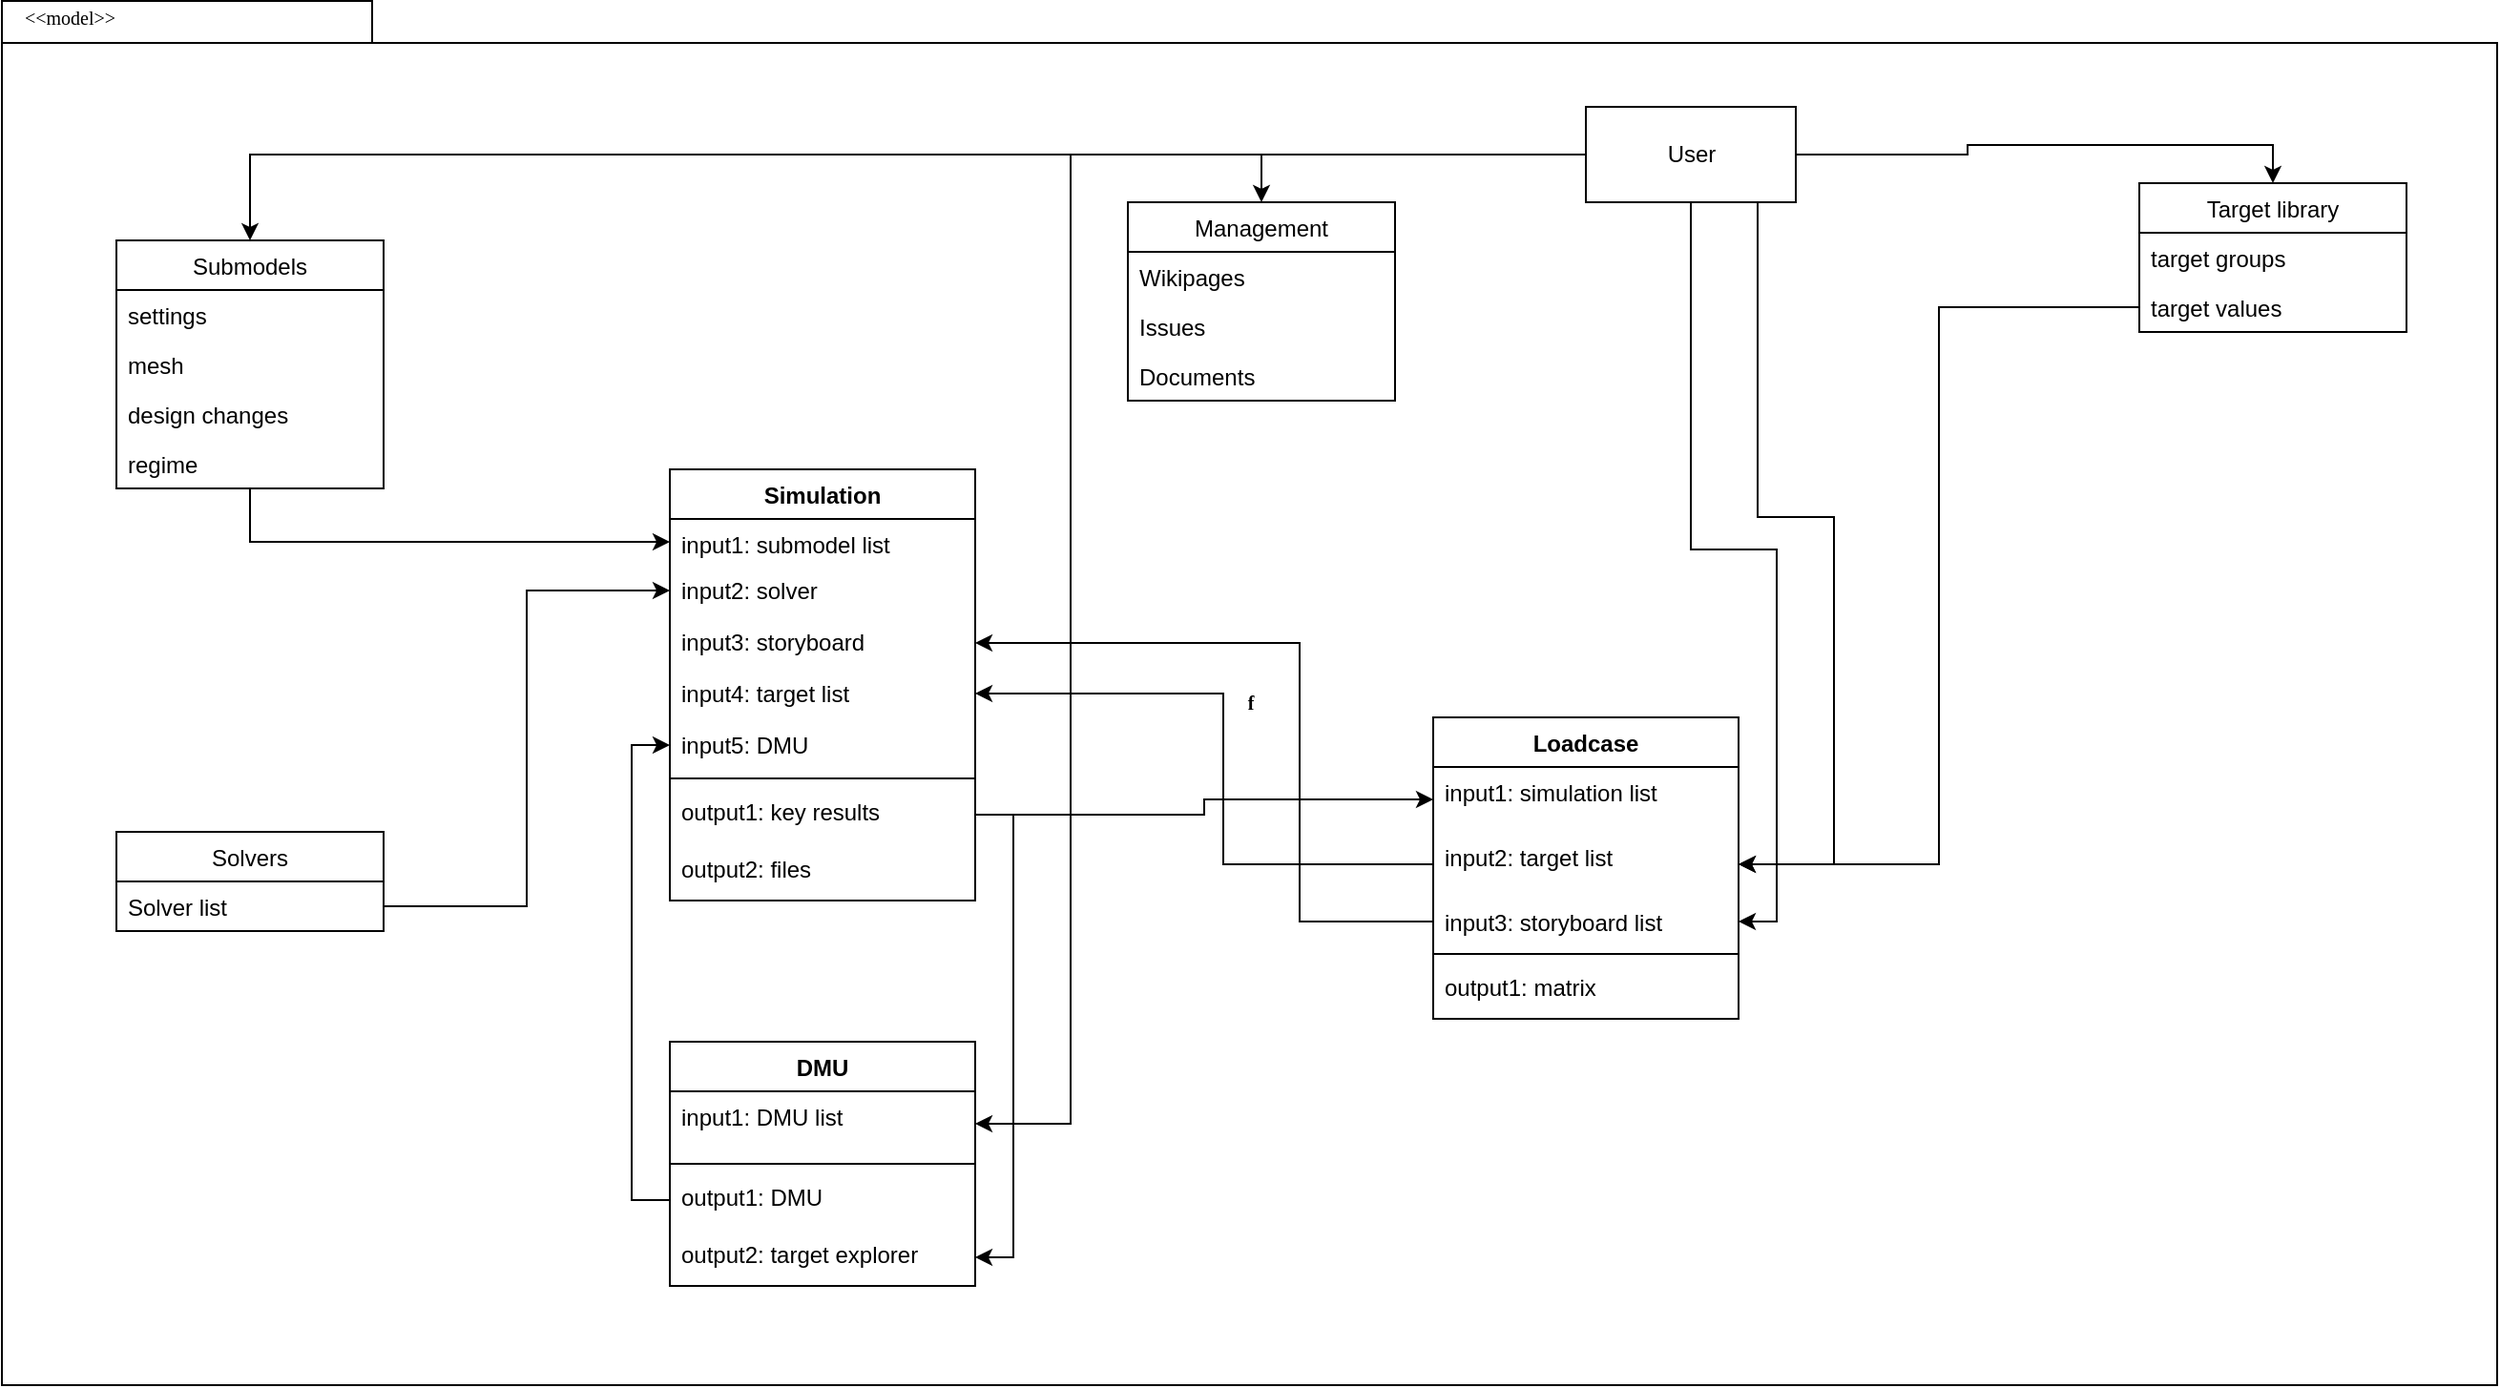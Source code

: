 <mxfile version="14.9.8" type="github">
  <diagram name="Page-1" id="b5b7bab2-c9e2-2cf4-8b2a-24fd1a2a6d21">
    <mxGraphModel dx="1422" dy="705" grid="1" gridSize="10" guides="1" tooltips="1" connect="1" arrows="1" fold="1" page="1" pageScale="1" pageWidth="827" pageHeight="1169" background="none" math="0" shadow="0">
      <root>
        <mxCell id="0" />
        <mxCell id="1" parent="0" />
        <mxCell id="6e0c8c40b5770093-72" value="f" style="shape=folder;fontStyle=1;spacingTop=10;tabWidth=194;tabHeight=22;tabPosition=left;html=1;rounded=0;shadow=0;comic=0;labelBackgroundColor=none;strokeWidth=1;fillColor=none;fontFamily=Verdana;fontSize=10;align=center;" parent="1" vertex="1">
          <mxGeometry x="20" y="114.5" width="1307.5" height="725.5" as="geometry" />
        </mxCell>
        <mxCell id="6e0c8c40b5770093-73" value="&amp;lt;&amp;lt;model&amp;gt;&amp;gt;" style="text;html=1;align=left;verticalAlign=top;spacingTop=-4;fontSize=10;fontFamily=Verdana" parent="1" vertex="1">
          <mxGeometry x="30" y="114.5" width="130" height="20" as="geometry" />
        </mxCell>
        <mxCell id="W9yFOG3q7UIDgqOnqvDU-2" value="Simulation" style="swimlane;fontStyle=1;align=center;verticalAlign=top;childLayout=stackLayout;horizontal=1;startSize=26;horizontalStack=0;resizeParent=1;resizeParentMax=0;resizeLast=0;collapsible=1;marginBottom=0;" vertex="1" parent="1">
          <mxGeometry x="370" y="360" width="160" height="226" as="geometry">
            <mxRectangle x="940" y="337" width="90" height="26" as="alternateBounds" />
          </mxGeometry>
        </mxCell>
        <mxCell id="W9yFOG3q7UIDgqOnqvDU-3" value="input1: submodel list" style="text;strokeColor=none;fillColor=none;align=left;verticalAlign=top;spacingLeft=4;spacingRight=4;overflow=hidden;rotatable=0;points=[[0,0.5],[1,0.5]];portConstraint=eastwest;" vertex="1" parent="W9yFOG3q7UIDgqOnqvDU-2">
          <mxGeometry y="26" width="160" height="24" as="geometry" />
        </mxCell>
        <mxCell id="W9yFOG3q7UIDgqOnqvDU-20" value="input2: solver" style="text;strokeColor=none;fillColor=none;align=left;verticalAlign=top;spacingLeft=4;spacingRight=4;overflow=hidden;rotatable=0;points=[[0,0.5],[1,0.5]];portConstraint=eastwest;" vertex="1" parent="W9yFOG3q7UIDgqOnqvDU-2">
          <mxGeometry y="50" width="160" height="27" as="geometry" />
        </mxCell>
        <mxCell id="W9yFOG3q7UIDgqOnqvDU-58" value="input3: storyboard" style="text;strokeColor=none;fillColor=none;align=left;verticalAlign=top;spacingLeft=4;spacingRight=4;overflow=hidden;rotatable=0;points=[[0,0.5],[1,0.5]];portConstraint=eastwest;" vertex="1" parent="W9yFOG3q7UIDgqOnqvDU-2">
          <mxGeometry y="77" width="160" height="27" as="geometry" />
        </mxCell>
        <mxCell id="W9yFOG3q7UIDgqOnqvDU-61" value="input4: target list" style="text;strokeColor=none;fillColor=none;align=left;verticalAlign=top;spacingLeft=4;spacingRight=4;overflow=hidden;rotatable=0;points=[[0,0.5],[1,0.5]];portConstraint=eastwest;" vertex="1" parent="W9yFOG3q7UIDgqOnqvDU-2">
          <mxGeometry y="104" width="160" height="27" as="geometry" />
        </mxCell>
        <mxCell id="W9yFOG3q7UIDgqOnqvDU-80" value="input5: DMU" style="text;strokeColor=none;fillColor=none;align=left;verticalAlign=top;spacingLeft=4;spacingRight=4;overflow=hidden;rotatable=0;points=[[0,0.5],[1,0.5]];portConstraint=eastwest;" vertex="1" parent="W9yFOG3q7UIDgqOnqvDU-2">
          <mxGeometry y="131" width="160" height="27" as="geometry" />
        </mxCell>
        <mxCell id="W9yFOG3q7UIDgqOnqvDU-4" value="" style="line;strokeWidth=1;fillColor=none;align=left;verticalAlign=middle;spacingTop=-1;spacingLeft=3;spacingRight=3;rotatable=0;labelPosition=right;points=[];portConstraint=eastwest;" vertex="1" parent="W9yFOG3q7UIDgqOnqvDU-2">
          <mxGeometry y="158" width="160" height="8" as="geometry" />
        </mxCell>
        <mxCell id="W9yFOG3q7UIDgqOnqvDU-5" value="output1: key results&#xa;" style="text;strokeColor=none;fillColor=none;align=left;verticalAlign=top;spacingLeft=4;spacingRight=4;overflow=hidden;rotatable=0;points=[[0,0.5],[1,0.5]];portConstraint=eastwest;" vertex="1" parent="W9yFOG3q7UIDgqOnqvDU-2">
          <mxGeometry y="166" width="160" height="30" as="geometry" />
        </mxCell>
        <mxCell id="W9yFOG3q7UIDgqOnqvDU-14" value="output2: files" style="text;strokeColor=none;fillColor=none;align=left;verticalAlign=top;spacingLeft=4;spacingRight=4;overflow=hidden;rotatable=0;points=[[0,0.5],[1,0.5]];portConstraint=eastwest;" vertex="1" parent="W9yFOG3q7UIDgqOnqvDU-2">
          <mxGeometry y="196" width="160" height="30" as="geometry" />
        </mxCell>
        <mxCell id="W9yFOG3q7UIDgqOnqvDU-11" style="edgeStyle=orthogonalEdgeStyle;rounded=0;orthogonalLoop=1;jettySize=auto;html=1;" edge="1" parent="1" source="W9yFOG3q7UIDgqOnqvDU-7" target="W9yFOG3q7UIDgqOnqvDU-3">
          <mxGeometry relative="1" as="geometry" />
        </mxCell>
        <mxCell id="W9yFOG3q7UIDgqOnqvDU-7" value="Submodels" style="swimlane;fontStyle=0;childLayout=stackLayout;horizontal=1;startSize=26;fillColor=none;horizontalStack=0;resizeParent=1;resizeParentMax=0;resizeLast=0;collapsible=1;marginBottom=0;" vertex="1" parent="1">
          <mxGeometry x="80" y="240" width="140" height="130" as="geometry" />
        </mxCell>
        <mxCell id="W9yFOG3q7UIDgqOnqvDU-8" value="settings" style="text;strokeColor=none;fillColor=none;align=left;verticalAlign=top;spacingLeft=4;spacingRight=4;overflow=hidden;rotatable=0;points=[[0,0.5],[1,0.5]];portConstraint=eastwest;" vertex="1" parent="W9yFOG3q7UIDgqOnqvDU-7">
          <mxGeometry y="26" width="140" height="26" as="geometry" />
        </mxCell>
        <mxCell id="W9yFOG3q7UIDgqOnqvDU-9" value="mesh" style="text;strokeColor=none;fillColor=none;align=left;verticalAlign=top;spacingLeft=4;spacingRight=4;overflow=hidden;rotatable=0;points=[[0,0.5],[1,0.5]];portConstraint=eastwest;" vertex="1" parent="W9yFOG3q7UIDgqOnqvDU-7">
          <mxGeometry y="52" width="140" height="26" as="geometry" />
        </mxCell>
        <mxCell id="W9yFOG3q7UIDgqOnqvDU-10" value="design changes" style="text;strokeColor=none;fillColor=none;align=left;verticalAlign=top;spacingLeft=4;spacingRight=4;overflow=hidden;rotatable=0;points=[[0,0.5],[1,0.5]];portConstraint=eastwest;" vertex="1" parent="W9yFOG3q7UIDgqOnqvDU-7">
          <mxGeometry y="78" width="140" height="26" as="geometry" />
        </mxCell>
        <mxCell id="W9yFOG3q7UIDgqOnqvDU-13" value="regime" style="text;strokeColor=none;fillColor=none;align=left;verticalAlign=top;spacingLeft=4;spacingRight=4;overflow=hidden;rotatable=0;points=[[0,0.5],[1,0.5]];portConstraint=eastwest;" vertex="1" parent="W9yFOG3q7UIDgqOnqvDU-7">
          <mxGeometry y="104" width="140" height="26" as="geometry" />
        </mxCell>
        <mxCell id="W9yFOG3q7UIDgqOnqvDU-32" value="Loadcase" style="swimlane;fontStyle=1;align=center;verticalAlign=top;childLayout=stackLayout;horizontal=1;startSize=26;horizontalStack=0;resizeParent=1;resizeParentMax=0;resizeLast=0;collapsible=1;marginBottom=0;" vertex="1" parent="1">
          <mxGeometry x="770" y="490" width="160" height="158" as="geometry">
            <mxRectangle x="940" y="337" width="90" height="26" as="alternateBounds" />
          </mxGeometry>
        </mxCell>
        <mxCell id="W9yFOG3q7UIDgqOnqvDU-42" value="input1: simulation list" style="text;strokeColor=none;fillColor=none;align=left;verticalAlign=top;spacingLeft=4;spacingRight=4;overflow=hidden;rotatable=0;points=[[0,0.5],[1,0.5]];portConstraint=eastwest;" vertex="1" parent="W9yFOG3q7UIDgqOnqvDU-32">
          <mxGeometry y="26" width="160" height="34" as="geometry" />
        </mxCell>
        <mxCell id="W9yFOG3q7UIDgqOnqvDU-33" value="input2: target list" style="text;strokeColor=none;fillColor=none;align=left;verticalAlign=top;spacingLeft=4;spacingRight=4;overflow=hidden;rotatable=0;points=[[0,0.5],[1,0.5]];portConstraint=eastwest;" vertex="1" parent="W9yFOG3q7UIDgqOnqvDU-32">
          <mxGeometry y="60" width="160" height="34" as="geometry" />
        </mxCell>
        <mxCell id="W9yFOG3q7UIDgqOnqvDU-59" value="input3: storyboard list" style="text;strokeColor=none;fillColor=none;align=left;verticalAlign=top;spacingLeft=4;spacingRight=4;overflow=hidden;rotatable=0;points=[[0,0.5],[1,0.5]];portConstraint=eastwest;" vertex="1" parent="W9yFOG3q7UIDgqOnqvDU-32">
          <mxGeometry y="94" width="160" height="26" as="geometry" />
        </mxCell>
        <mxCell id="W9yFOG3q7UIDgqOnqvDU-35" value="" style="line;strokeWidth=1;fillColor=none;align=left;verticalAlign=middle;spacingTop=-1;spacingLeft=3;spacingRight=3;rotatable=0;labelPosition=right;points=[];portConstraint=eastwest;" vertex="1" parent="W9yFOG3q7UIDgqOnqvDU-32">
          <mxGeometry y="120" width="160" height="8" as="geometry" />
        </mxCell>
        <mxCell id="W9yFOG3q7UIDgqOnqvDU-36" value="output1: matrix" style="text;strokeColor=none;fillColor=none;align=left;verticalAlign=top;spacingLeft=4;spacingRight=4;overflow=hidden;rotatable=0;points=[[0,0.5],[1,0.5]];portConstraint=eastwest;" vertex="1" parent="W9yFOG3q7UIDgqOnqvDU-32">
          <mxGeometry y="128" width="160" height="30" as="geometry" />
        </mxCell>
        <mxCell id="W9yFOG3q7UIDgqOnqvDU-48" value="Target library" style="swimlane;fontStyle=0;childLayout=stackLayout;horizontal=1;startSize=26;fillColor=none;horizontalStack=0;resizeParent=1;resizeParentMax=0;resizeLast=0;collapsible=1;marginBottom=0;" vertex="1" parent="1">
          <mxGeometry x="1140" y="210" width="140" height="78" as="geometry" />
        </mxCell>
        <mxCell id="W9yFOG3q7UIDgqOnqvDU-49" value="target groups" style="text;strokeColor=none;fillColor=none;align=left;verticalAlign=top;spacingLeft=4;spacingRight=4;overflow=hidden;rotatable=0;points=[[0,0.5],[1,0.5]];portConstraint=eastwest;" vertex="1" parent="W9yFOG3q7UIDgqOnqvDU-48">
          <mxGeometry y="26" width="140" height="26" as="geometry" />
        </mxCell>
        <mxCell id="W9yFOG3q7UIDgqOnqvDU-50" value="target values" style="text;strokeColor=none;fillColor=none;align=left;verticalAlign=top;spacingLeft=4;spacingRight=4;overflow=hidden;rotatable=0;points=[[0,0.5],[1,0.5]];portConstraint=eastwest;" vertex="1" parent="W9yFOG3q7UIDgqOnqvDU-48">
          <mxGeometry y="52" width="140" height="26" as="geometry" />
        </mxCell>
        <mxCell id="W9yFOG3q7UIDgqOnqvDU-54" value="Solvers" style="swimlane;fontStyle=0;childLayout=stackLayout;horizontal=1;startSize=26;fillColor=none;horizontalStack=0;resizeParent=1;resizeParentMax=0;resizeLast=0;collapsible=1;marginBottom=0;" vertex="1" parent="1">
          <mxGeometry x="80" y="550" width="140" height="52" as="geometry" />
        </mxCell>
        <mxCell id="W9yFOG3q7UIDgqOnqvDU-55" value="Solver list" style="text;strokeColor=none;fillColor=none;align=left;verticalAlign=top;spacingLeft=4;spacingRight=4;overflow=hidden;rotatable=0;points=[[0,0.5],[1,0.5]];portConstraint=eastwest;" vertex="1" parent="W9yFOG3q7UIDgqOnqvDU-54">
          <mxGeometry y="26" width="140" height="26" as="geometry" />
        </mxCell>
        <mxCell id="W9yFOG3q7UIDgqOnqvDU-57" style="edgeStyle=orthogonalEdgeStyle;rounded=0;orthogonalLoop=1;jettySize=auto;html=1;exitX=1;exitY=0.5;exitDx=0;exitDy=0;entryX=0;entryY=0.5;entryDx=0;entryDy=0;" edge="1" parent="1" source="W9yFOG3q7UIDgqOnqvDU-55" target="W9yFOG3q7UIDgqOnqvDU-20">
          <mxGeometry relative="1" as="geometry" />
        </mxCell>
        <mxCell id="W9yFOG3q7UIDgqOnqvDU-62" style="edgeStyle=orthogonalEdgeStyle;rounded=0;orthogonalLoop=1;jettySize=auto;html=1;entryX=1;entryY=0.5;entryDx=0;entryDy=0;" edge="1" parent="1" source="W9yFOG3q7UIDgqOnqvDU-33" target="W9yFOG3q7UIDgqOnqvDU-61">
          <mxGeometry relative="1" as="geometry">
            <Array as="points">
              <mxPoint x="660" y="567" />
              <mxPoint x="660" y="478" />
            </Array>
          </mxGeometry>
        </mxCell>
        <mxCell id="W9yFOG3q7UIDgqOnqvDU-64" style="edgeStyle=orthogonalEdgeStyle;rounded=0;orthogonalLoop=1;jettySize=auto;html=1;entryX=0.5;entryY=0;entryDx=0;entryDy=0;" edge="1" parent="1" source="W9yFOG3q7UIDgqOnqvDU-63" target="W9yFOG3q7UIDgqOnqvDU-7">
          <mxGeometry relative="1" as="geometry" />
        </mxCell>
        <mxCell id="W9yFOG3q7UIDgqOnqvDU-65" style="edgeStyle=orthogonalEdgeStyle;rounded=0;orthogonalLoop=1;jettySize=auto;html=1;entryX=0.5;entryY=0;entryDx=0;entryDy=0;" edge="1" parent="1" source="W9yFOG3q7UIDgqOnqvDU-63" target="W9yFOG3q7UIDgqOnqvDU-48">
          <mxGeometry relative="1" as="geometry" />
        </mxCell>
        <mxCell id="W9yFOG3q7UIDgqOnqvDU-76" style="edgeStyle=orthogonalEdgeStyle;rounded=0;orthogonalLoop=1;jettySize=auto;html=1;entryX=1;entryY=0.5;entryDx=0;entryDy=0;" edge="1" parent="1" source="W9yFOG3q7UIDgqOnqvDU-63" target="W9yFOG3q7UIDgqOnqvDU-59">
          <mxGeometry relative="1" as="geometry" />
        </mxCell>
        <mxCell id="W9yFOG3q7UIDgqOnqvDU-77" style="edgeStyle=orthogonalEdgeStyle;rounded=0;orthogonalLoop=1;jettySize=auto;html=1;entryX=1;entryY=0.5;entryDx=0;entryDy=0;" edge="1" parent="1" source="W9yFOG3q7UIDgqOnqvDU-63" target="W9yFOG3q7UIDgqOnqvDU-33">
          <mxGeometry relative="1" as="geometry">
            <Array as="points">
              <mxPoint x="940" y="385" />
              <mxPoint x="980" y="385" />
              <mxPoint x="980" y="567" />
            </Array>
          </mxGeometry>
        </mxCell>
        <mxCell id="W9yFOG3q7UIDgqOnqvDU-79" style="edgeStyle=orthogonalEdgeStyle;rounded=0;orthogonalLoop=1;jettySize=auto;html=1;entryX=0.5;entryY=0;entryDx=0;entryDy=0;" edge="1" parent="1" source="W9yFOG3q7UIDgqOnqvDU-63" target="W9yFOG3q7UIDgqOnqvDU-68">
          <mxGeometry relative="1" as="geometry" />
        </mxCell>
        <mxCell id="W9yFOG3q7UIDgqOnqvDU-93" style="edgeStyle=orthogonalEdgeStyle;rounded=0;orthogonalLoop=1;jettySize=auto;html=1;" edge="1" parent="1" source="W9yFOG3q7UIDgqOnqvDU-63" target="W9yFOG3q7UIDgqOnqvDU-88">
          <mxGeometry relative="1" as="geometry">
            <Array as="points">
              <mxPoint x="580" y="195" />
              <mxPoint x="580" y="703" />
            </Array>
          </mxGeometry>
        </mxCell>
        <mxCell id="W9yFOG3q7UIDgqOnqvDU-63" value="User" style="html=1;" vertex="1" parent="1">
          <mxGeometry x="850" y="170" width="110" height="50" as="geometry" />
        </mxCell>
        <mxCell id="W9yFOG3q7UIDgqOnqvDU-68" value="Management" style="swimlane;fontStyle=0;childLayout=stackLayout;horizontal=1;startSize=26;fillColor=none;horizontalStack=0;resizeParent=1;resizeParentMax=0;resizeLast=0;collapsible=1;marginBottom=0;" vertex="1" parent="1">
          <mxGeometry x="610" y="220" width="140" height="104" as="geometry" />
        </mxCell>
        <mxCell id="W9yFOG3q7UIDgqOnqvDU-69" value="Wikipages" style="text;strokeColor=none;fillColor=none;align=left;verticalAlign=top;spacingLeft=4;spacingRight=4;overflow=hidden;rotatable=0;points=[[0,0.5],[1,0.5]];portConstraint=eastwest;" vertex="1" parent="W9yFOG3q7UIDgqOnqvDU-68">
          <mxGeometry y="26" width="140" height="26" as="geometry" />
        </mxCell>
        <mxCell id="W9yFOG3q7UIDgqOnqvDU-70" value="Issues" style="text;strokeColor=none;fillColor=none;align=left;verticalAlign=top;spacingLeft=4;spacingRight=4;overflow=hidden;rotatable=0;points=[[0,0.5],[1,0.5]];portConstraint=eastwest;" vertex="1" parent="W9yFOG3q7UIDgqOnqvDU-68">
          <mxGeometry y="52" width="140" height="26" as="geometry" />
        </mxCell>
        <mxCell id="W9yFOG3q7UIDgqOnqvDU-71" value="Documents" style="text;strokeColor=none;fillColor=none;align=left;verticalAlign=top;spacingLeft=4;spacingRight=4;overflow=hidden;rotatable=0;points=[[0,0.5],[1,0.5]];portConstraint=eastwest;" vertex="1" parent="W9yFOG3q7UIDgqOnqvDU-68">
          <mxGeometry y="78" width="140" height="26" as="geometry" />
        </mxCell>
        <mxCell id="W9yFOG3q7UIDgqOnqvDU-75" style="edgeStyle=orthogonalEdgeStyle;rounded=0;orthogonalLoop=1;jettySize=auto;html=1;entryX=1;entryY=0.5;entryDx=0;entryDy=0;" edge="1" parent="1" source="W9yFOG3q7UIDgqOnqvDU-50" target="W9yFOG3q7UIDgqOnqvDU-33">
          <mxGeometry relative="1" as="geometry" />
        </mxCell>
        <mxCell id="W9yFOG3q7UIDgqOnqvDU-78" style="edgeStyle=orthogonalEdgeStyle;rounded=0;orthogonalLoop=1;jettySize=auto;html=1;" edge="1" parent="1" source="W9yFOG3q7UIDgqOnqvDU-59" target="W9yFOG3q7UIDgqOnqvDU-58">
          <mxGeometry relative="1" as="geometry">
            <Array as="points">
              <mxPoint x="700" y="597" />
              <mxPoint x="700" y="451" />
            </Array>
          </mxGeometry>
        </mxCell>
        <mxCell id="W9yFOG3q7UIDgqOnqvDU-81" style="edgeStyle=orthogonalEdgeStyle;rounded=0;orthogonalLoop=1;jettySize=auto;html=1;exitX=1;exitY=0.5;exitDx=0;exitDy=0;entryX=0;entryY=0.5;entryDx=0;entryDy=0;" edge="1" parent="1" source="W9yFOG3q7UIDgqOnqvDU-5" target="W9yFOG3q7UIDgqOnqvDU-42">
          <mxGeometry relative="1" as="geometry" />
        </mxCell>
        <mxCell id="W9yFOG3q7UIDgqOnqvDU-87" value="DMU" style="swimlane;fontStyle=1;align=center;verticalAlign=top;childLayout=stackLayout;horizontal=1;startSize=26;horizontalStack=0;resizeParent=1;resizeParentMax=0;resizeLast=0;collapsible=1;marginBottom=0;" vertex="1" parent="1">
          <mxGeometry x="370" y="660" width="160" height="128" as="geometry">
            <mxRectangle x="940" y="337" width="90" height="26" as="alternateBounds" />
          </mxGeometry>
        </mxCell>
        <mxCell id="W9yFOG3q7UIDgqOnqvDU-88" value="input1: DMU list" style="text;strokeColor=none;fillColor=none;align=left;verticalAlign=top;spacingLeft=4;spacingRight=4;overflow=hidden;rotatable=0;points=[[0,0.5],[1,0.5]];portConstraint=eastwest;" vertex="1" parent="W9yFOG3q7UIDgqOnqvDU-87">
          <mxGeometry y="26" width="160" height="34" as="geometry" />
        </mxCell>
        <mxCell id="W9yFOG3q7UIDgqOnqvDU-91" value="" style="line;strokeWidth=1;fillColor=none;align=left;verticalAlign=middle;spacingTop=-1;spacingLeft=3;spacingRight=3;rotatable=0;labelPosition=right;points=[];portConstraint=eastwest;" vertex="1" parent="W9yFOG3q7UIDgqOnqvDU-87">
          <mxGeometry y="60" width="160" height="8" as="geometry" />
        </mxCell>
        <mxCell id="W9yFOG3q7UIDgqOnqvDU-92" value="output1: DMU" style="text;strokeColor=none;fillColor=none;align=left;verticalAlign=top;spacingLeft=4;spacingRight=4;overflow=hidden;rotatable=0;points=[[0,0.5],[1,0.5]];portConstraint=eastwest;" vertex="1" parent="W9yFOG3q7UIDgqOnqvDU-87">
          <mxGeometry y="68" width="160" height="30" as="geometry" />
        </mxCell>
        <mxCell id="W9yFOG3q7UIDgqOnqvDU-94" value="output2: target explorer" style="text;strokeColor=none;fillColor=none;align=left;verticalAlign=top;spacingLeft=4;spacingRight=4;overflow=hidden;rotatable=0;points=[[0,0.5],[1,0.5]];portConstraint=eastwest;" vertex="1" parent="W9yFOG3q7UIDgqOnqvDU-87">
          <mxGeometry y="98" width="160" height="30" as="geometry" />
        </mxCell>
        <mxCell id="W9yFOG3q7UIDgqOnqvDU-95" style="edgeStyle=orthogonalEdgeStyle;rounded=0;orthogonalLoop=1;jettySize=auto;html=1;exitX=0;exitY=0.5;exitDx=0;exitDy=0;entryX=0;entryY=0.5;entryDx=0;entryDy=0;" edge="1" parent="1" source="W9yFOG3q7UIDgqOnqvDU-92" target="W9yFOG3q7UIDgqOnqvDU-80">
          <mxGeometry relative="1" as="geometry" />
        </mxCell>
        <mxCell id="W9yFOG3q7UIDgqOnqvDU-96" style="edgeStyle=orthogonalEdgeStyle;rounded=0;orthogonalLoop=1;jettySize=auto;html=1;exitX=1;exitY=0.5;exitDx=0;exitDy=0;entryX=1;entryY=0.5;entryDx=0;entryDy=0;" edge="1" parent="1" source="W9yFOG3q7UIDgqOnqvDU-5" target="W9yFOG3q7UIDgqOnqvDU-94">
          <mxGeometry relative="1" as="geometry" />
        </mxCell>
      </root>
    </mxGraphModel>
  </diagram>
</mxfile>
